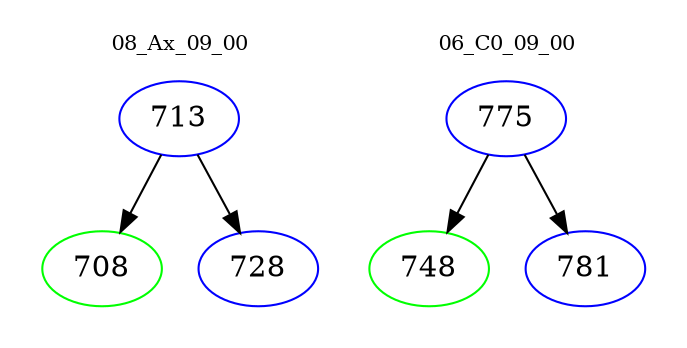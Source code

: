 digraph{
subgraph cluster_0 {
color = white
label = "08_Ax_09_00";
fontsize=10;
T0_713 [label="713", color="blue"]
T0_713 -> T0_708 [color="black"]
T0_708 [label="708", color="green"]
T0_713 -> T0_728 [color="black"]
T0_728 [label="728", color="blue"]
}
subgraph cluster_1 {
color = white
label = "06_C0_09_00";
fontsize=10;
T1_775 [label="775", color="blue"]
T1_775 -> T1_748 [color="black"]
T1_748 [label="748", color="green"]
T1_775 -> T1_781 [color="black"]
T1_781 [label="781", color="blue"]
}
}

